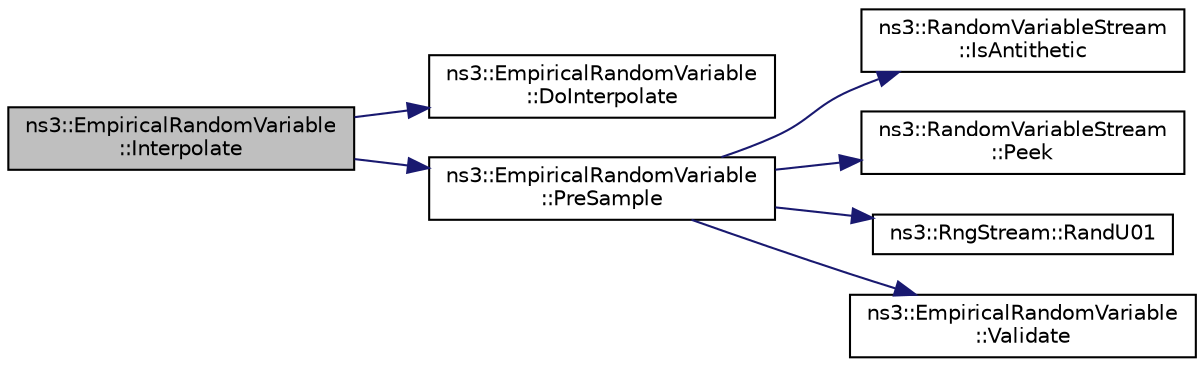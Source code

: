 digraph "ns3::EmpiricalRandomVariable::Interpolate"
{
 // LATEX_PDF_SIZE
  edge [fontname="Helvetica",fontsize="10",labelfontname="Helvetica",labelfontsize="10"];
  node [fontname="Helvetica",fontsize="10",shape=record];
  rankdir="LR";
  Node1 [label="ns3::EmpiricalRandomVariable\l::Interpolate",height=0.2,width=0.4,color="black", fillcolor="grey75", style="filled", fontcolor="black",tooltip="Returns the next value in the empirical distribution using linear interpolation."];
  Node1 -> Node2 [color="midnightblue",fontsize="10",style="solid",fontname="Helvetica"];
  Node2 [label="ns3::EmpiricalRandomVariable\l::DoInterpolate",height=0.2,width=0.4,color="black", fillcolor="white", style="filled",URL="$classns3_1_1_empirical_random_variable.html#aa83cbef6af48cfe72f7d642d3f0684b1",tooltip="Linear interpolation between two points on the CDF to estimate the value at r."];
  Node1 -> Node3 [color="midnightblue",fontsize="10",style="solid",fontname="Helvetica"];
  Node3 [label="ns3::EmpiricalRandomVariable\l::PreSample",height=0.2,width=0.4,color="black", fillcolor="white", style="filled",URL="$classns3_1_1_empirical_random_variable.html#a6b2439f3d4383871969cff4d9c3fa8cd",tooltip="Do the initial rng draw and check against the extrema."];
  Node3 -> Node4 [color="midnightblue",fontsize="10",style="solid",fontname="Helvetica"];
  Node4 [label="ns3::RandomVariableStream\l::IsAntithetic",height=0.2,width=0.4,color="black", fillcolor="white", style="filled",URL="$classns3_1_1_random_variable_stream.html#ae8f50692f36f1403a22d0cbb9c488db2",tooltip="Check if antithetic values will be generated."];
  Node3 -> Node5 [color="midnightblue",fontsize="10",style="solid",fontname="Helvetica"];
  Node5 [label="ns3::RandomVariableStream\l::Peek",height=0.2,width=0.4,color="black", fillcolor="white", style="filled",URL="$classns3_1_1_random_variable_stream.html#a72b37a5c0a574a51df77d378d9101936",tooltip="Get the pointer to the underlying RngStream."];
  Node3 -> Node6 [color="midnightblue",fontsize="10",style="solid",fontname="Helvetica"];
  Node6 [label="ns3::RngStream::RandU01",height=0.2,width=0.4,color="black", fillcolor="white", style="filled",URL="$classns3_1_1_rng_stream.html#a46be36426b8bc712e9de468b63558c22",tooltip="Generate the next random number for this stream."];
  Node3 -> Node7 [color="midnightblue",fontsize="10",style="solid",fontname="Helvetica"];
  Node7 [label="ns3::EmpiricalRandomVariable\l::Validate",height=0.2,width=0.4,color="black", fillcolor="white", style="filled",URL="$classns3_1_1_empirical_random_variable.html#a5f88bfebbdddeaa36729519290c2d1a3",tooltip="Check that the CDF is valid."];
}
